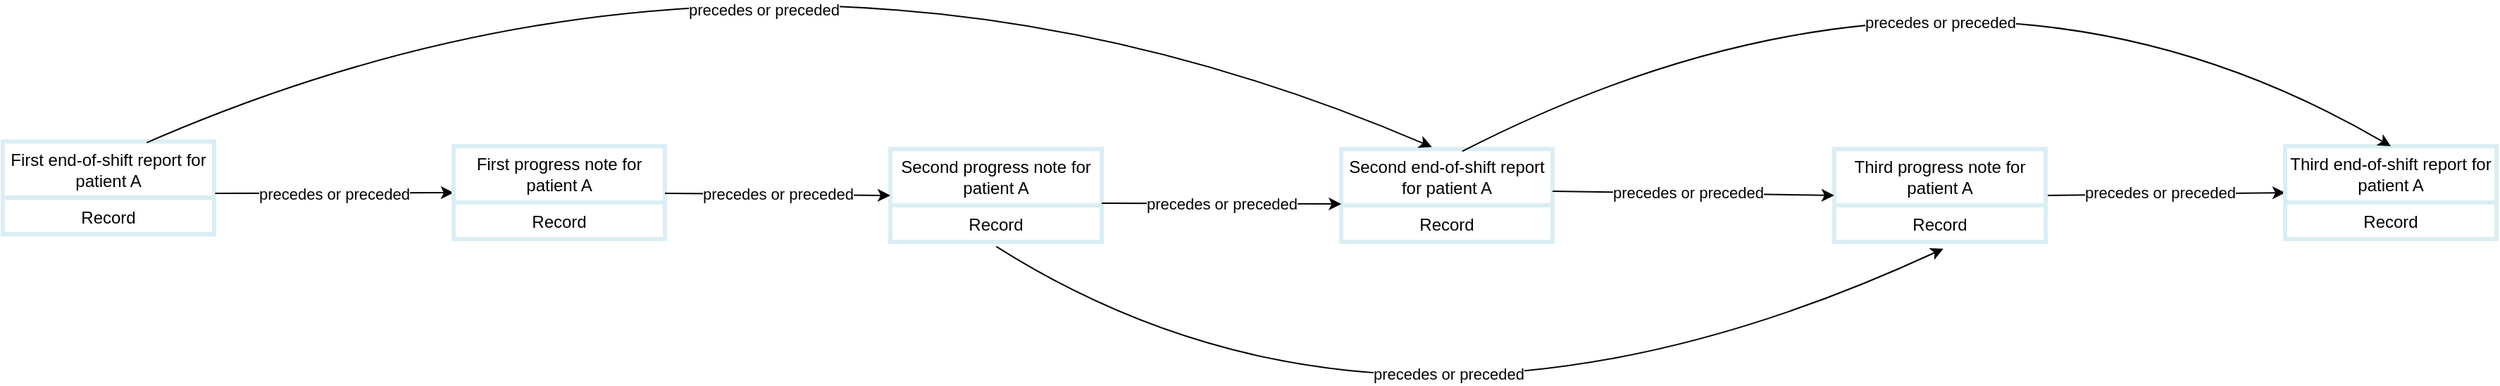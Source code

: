 <mxfile version="26.0.16">
  <diagram name="Page-1" id="3I6mRa5P5nZsIQNZ7VRq">
    <mxGraphModel dx="1596" dy="1020" grid="1" gridSize="10" guides="1" tooltips="1" connect="1" arrows="1" fold="1" page="1" pageScale="1" pageWidth="4681" pageHeight="3300" math="0" shadow="0">
      <root>
        <mxCell id="0" />
        <mxCell id="1" parent="0" />
        <mxCell id="i-SSKv4laA4iEFBlzxF1-1" value="First end-of-shift report for patient A" style="swimlane;fontStyle=0;childLayout=stackLayout;horizontal=1;startSize=40;strokeColor=#DAEEF3;strokeWidth=3;fillColor=none;horizontalStack=0;resizeParent=1;resizeParentMax=0;resizeLast=0;collapsible=1;marginBottom=0;whiteSpace=wrap;html=1;labelPadding=0;" parent="1" vertex="1">
          <mxGeometry x="130" y="434.58" width="150" height="66" as="geometry" />
        </mxCell>
        <mxCell id="i-SSKv4laA4iEFBlzxF1-2" value="Record" style="text;strokeColor=#DAEEF3;strokeWidth=3;fillColor=none;align=center;verticalAlign=top;spacingLeft=4;spacingRight=4;overflow=hidden;rotatable=0;points=[[0,0.5],[1,0.5]];portConstraint=eastwest;whiteSpace=wrap;html=1;" parent="i-SSKv4laA4iEFBlzxF1-1" vertex="1">
          <mxGeometry y="40" width="150" height="26" as="geometry" />
        </mxCell>
        <mxCell id="i-SSKv4laA4iEFBlzxF1-3" value="" style="endArrow=classic;html=1;rounded=0;entryX=0;entryY=0.5;entryDx=0;entryDy=0;exitX=1.005;exitY=0.56;exitDx=0;exitDy=0;exitPerimeter=0;" parent="1" source="i-SSKv4laA4iEFBlzxF1-1" target="vCd1ojvnbuHwF5kZcieS-1" edge="1">
          <mxGeometry relative="1" as="geometry">
            <mxPoint x="530" y="475.5" as="sourcePoint" />
            <mxPoint x="710" y="476" as="targetPoint" />
          </mxGeometry>
        </mxCell>
        <mxCell id="i-SSKv4laA4iEFBlzxF1-4" value="precedes or preceded" style="edgeLabel;resizable=0;html=1;;align=center;verticalAlign=middle;" parent="i-SSKv4laA4iEFBlzxF1-3" connectable="0" vertex="1">
          <mxGeometry relative="1" as="geometry" />
        </mxCell>
        <mxCell id="i-SSKv4laA4iEFBlzxF1-9" value="" style="endArrow=classic;html=1;rounded=0;entryX=0;entryY=0.5;entryDx=0;entryDy=0;exitX=1;exitY=0.5;exitDx=0;exitDy=0;entryPerimeter=0;" parent="1" source="vCd1ojvnbuHwF5kZcieS-10" target="urL7mEImCn63v73o6za4-4" edge="1">
          <mxGeometry relative="1" as="geometry">
            <mxPoint x="1140" y="477.5" as="sourcePoint" />
            <mxPoint x="1311.82" y="478.988" as="targetPoint" />
          </mxGeometry>
        </mxCell>
        <mxCell id="i-SSKv4laA4iEFBlzxF1-10" value="precedes or preceded" style="edgeLabel;resizable=0;html=1;;align=center;verticalAlign=middle;" parent="i-SSKv4laA4iEFBlzxF1-9" connectable="0" vertex="1">
          <mxGeometry relative="1" as="geometry">
            <mxPoint x="-4" y="-1" as="offset" />
          </mxGeometry>
        </mxCell>
        <mxCell id="urL7mEImCn63v73o6za4-2" value="Second end-of-shift report for patient A" style="swimlane;fontStyle=0;childLayout=stackLayout;horizontal=1;startSize=40;strokeColor=#DAEEF3;strokeWidth=3;fillColor=none;horizontalStack=0;resizeParent=1;resizeParentMax=0;resizeLast=0;collapsible=1;marginBottom=0;whiteSpace=wrap;html=1;labelPadding=0;" parent="1" vertex="1">
          <mxGeometry x="1080" y="440" width="150" height="66" as="geometry" />
        </mxCell>
        <mxCell id="urL7mEImCn63v73o6za4-3" value="Record" style="text;strokeColor=#DAEEF3;strokeWidth=3;fillColor=none;align=center;verticalAlign=top;spacingLeft=4;spacingRight=4;overflow=hidden;rotatable=0;points=[[0,0.5],[1,0.5]];portConstraint=eastwest;whiteSpace=wrap;html=1;" parent="urL7mEImCn63v73o6za4-2" vertex="1">
          <mxGeometry y="40" width="150" height="26" as="geometry" />
        </mxCell>
        <mxCell id="urL7mEImCn63v73o6za4-4" value="Third end-of-shift report for patient A" style="swimlane;fontStyle=0;childLayout=stackLayout;horizontal=1;startSize=40;strokeColor=#DAEEF3;strokeWidth=3;fillColor=none;horizontalStack=0;resizeParent=1;resizeParentMax=0;resizeLast=0;collapsible=1;marginBottom=0;whiteSpace=wrap;html=1;labelPadding=0;" parent="1" vertex="1">
          <mxGeometry x="1750" y="438" width="150" height="66" as="geometry" />
        </mxCell>
        <mxCell id="urL7mEImCn63v73o6za4-5" value="Record" style="text;strokeColor=#DAEEF3;strokeWidth=3;fillColor=none;align=center;verticalAlign=top;spacingLeft=4;spacingRight=4;overflow=hidden;rotatable=0;points=[[0,0.5],[1,0.5]];portConstraint=eastwest;whiteSpace=wrap;html=1;" parent="urL7mEImCn63v73o6za4-4" vertex="1">
          <mxGeometry y="40" width="150" height="26" as="geometry" />
        </mxCell>
        <mxCell id="vCd1ojvnbuHwF5kZcieS-1" value="First progress note for patient A" style="swimlane;fontStyle=0;childLayout=stackLayout;horizontal=1;startSize=40;strokeColor=#DAEEF3;strokeWidth=3;fillColor=none;horizontalStack=0;resizeParent=1;resizeParentMax=0;resizeLast=0;collapsible=1;marginBottom=0;whiteSpace=wrap;html=1;labelPadding=0;" vertex="1" parent="1">
          <mxGeometry x="450" y="438" width="150" height="66" as="geometry" />
        </mxCell>
        <mxCell id="vCd1ojvnbuHwF5kZcieS-2" value="Record" style="text;strokeColor=#DAEEF3;strokeWidth=3;fillColor=none;align=center;verticalAlign=top;spacingLeft=4;spacingRight=4;overflow=hidden;rotatable=0;points=[[0,0.5],[1,0.5]];portConstraint=eastwest;whiteSpace=wrap;html=1;" vertex="1" parent="vCd1ojvnbuHwF5kZcieS-1">
          <mxGeometry y="40" width="150" height="26" as="geometry" />
        </mxCell>
        <mxCell id="vCd1ojvnbuHwF5kZcieS-3" value="Second progress note for patient A" style="swimlane;fontStyle=0;childLayout=stackLayout;horizontal=1;startSize=40;strokeColor=#DAEEF3;strokeWidth=3;fillColor=none;horizontalStack=0;resizeParent=1;resizeParentMax=0;resizeLast=0;collapsible=1;marginBottom=0;whiteSpace=wrap;html=1;labelPadding=0;" vertex="1" parent="1">
          <mxGeometry x="760" y="440" width="150" height="66" as="geometry" />
        </mxCell>
        <mxCell id="vCd1ojvnbuHwF5kZcieS-4" value="Record" style="text;strokeColor=#DAEEF3;strokeWidth=3;fillColor=none;align=center;verticalAlign=top;spacingLeft=4;spacingRight=4;overflow=hidden;rotatable=0;points=[[0,0.5],[1,0.5]];portConstraint=eastwest;whiteSpace=wrap;html=1;" vertex="1" parent="vCd1ojvnbuHwF5kZcieS-3">
          <mxGeometry y="40" width="150" height="26" as="geometry" />
        </mxCell>
        <mxCell id="vCd1ojvnbuHwF5kZcieS-5" value="" style="endArrow=classic;html=1;rounded=0;entryX=0;entryY=0.5;entryDx=0;entryDy=0;exitX=1.005;exitY=0.56;exitDx=0;exitDy=0;exitPerimeter=0;" edge="1" parent="1" target="vCd1ojvnbuHwF5kZcieS-3">
          <mxGeometry relative="1" as="geometry">
            <mxPoint x="600" y="471.44" as="sourcePoint" />
            <mxPoint x="769" y="470.44" as="targetPoint" />
          </mxGeometry>
        </mxCell>
        <mxCell id="vCd1ojvnbuHwF5kZcieS-6" value="precedes or preceded" style="edgeLabel;resizable=0;html=1;;align=center;verticalAlign=middle;" connectable="0" vertex="1" parent="vCd1ojvnbuHwF5kZcieS-5">
          <mxGeometry relative="1" as="geometry" />
        </mxCell>
        <mxCell id="vCd1ojvnbuHwF5kZcieS-8" value="" style="endArrow=classic;html=1;rounded=0;entryX=0.001;entryY=0.592;entryDx=0;entryDy=0;exitX=1.005;exitY=0.56;exitDx=0;exitDy=0;exitPerimeter=0;entryPerimeter=0;" edge="1" parent="1" target="urL7mEImCn63v73o6za4-2">
          <mxGeometry relative="1" as="geometry">
            <mxPoint x="910" y="478.44" as="sourcePoint" />
            <mxPoint x="1070" y="480.0" as="targetPoint" />
          </mxGeometry>
        </mxCell>
        <mxCell id="vCd1ojvnbuHwF5kZcieS-9" value="precedes or preceded" style="edgeLabel;resizable=0;html=1;;align=center;verticalAlign=middle;" connectable="0" vertex="1" parent="vCd1ojvnbuHwF5kZcieS-8">
          <mxGeometry relative="1" as="geometry" />
        </mxCell>
        <mxCell id="vCd1ojvnbuHwF5kZcieS-10" value="Third&amp;nbsp;&lt;span style=&quot;background-color: transparent;&quot;&gt;progress note for patient A&lt;/span&gt;" style="swimlane;fontStyle=0;childLayout=stackLayout;horizontal=1;startSize=40;strokeColor=#DAEEF3;strokeWidth=3;fillColor=none;horizontalStack=0;resizeParent=1;resizeParentMax=0;resizeLast=0;collapsible=1;marginBottom=0;whiteSpace=wrap;html=1;labelPadding=0;" vertex="1" parent="1">
          <mxGeometry x="1430" y="440" width="150" height="66" as="geometry" />
        </mxCell>
        <mxCell id="vCd1ojvnbuHwF5kZcieS-11" value="Record" style="text;strokeColor=#DAEEF3;strokeWidth=3;fillColor=none;align=center;verticalAlign=top;spacingLeft=4;spacingRight=4;overflow=hidden;rotatable=0;points=[[0,0.5],[1,0.5]];portConstraint=eastwest;whiteSpace=wrap;html=1;" vertex="1" parent="vCd1ojvnbuHwF5kZcieS-10">
          <mxGeometry y="40" width="150" height="26" as="geometry" />
        </mxCell>
        <mxCell id="vCd1ojvnbuHwF5kZcieS-12" value="" style="endArrow=classic;html=1;rounded=0;entryX=0;entryY=0.5;entryDx=0;entryDy=0;exitX=1.012;exitY=-0.13;exitDx=0;exitDy=0;exitPerimeter=0;" edge="1" parent="1" target="vCd1ojvnbuHwF5kZcieS-10">
          <mxGeometry relative="1" as="geometry">
            <mxPoint x="1230" y="470" as="sourcePoint" />
            <mxPoint x="1440" y="508.42" as="targetPoint" />
          </mxGeometry>
        </mxCell>
        <mxCell id="vCd1ojvnbuHwF5kZcieS-13" value="precedes or preceded" style="edgeLabel;resizable=0;html=1;;align=center;verticalAlign=middle;" connectable="0" vertex="1" parent="vCd1ojvnbuHwF5kZcieS-12">
          <mxGeometry relative="1" as="geometry">
            <mxPoint x="-4" y="-1" as="offset" />
          </mxGeometry>
        </mxCell>
        <mxCell id="vCd1ojvnbuHwF5kZcieS-14" value="" style="endArrow=classic;html=1;rounded=0;exitX=0.681;exitY=0.013;exitDx=0;exitDy=0;exitPerimeter=0;curved=1;entryX=0.429;entryY=-0.022;entryDx=0;entryDy=0;entryPerimeter=0;" edge="1" parent="1" source="i-SSKv4laA4iEFBlzxF1-1" target="urL7mEImCn63v73o6za4-2">
          <mxGeometry relative="1" as="geometry">
            <mxPoint x="530" y="331" as="sourcePoint" />
            <mxPoint x="1120" y="380" as="targetPoint" />
            <Array as="points">
              <mxPoint x="680" y="240" />
            </Array>
          </mxGeometry>
        </mxCell>
        <mxCell id="vCd1ojvnbuHwF5kZcieS-15" value="precedes or preceded" style="edgeLabel;resizable=0;html=1;;align=center;verticalAlign=middle;" connectable="0" vertex="1" parent="vCd1ojvnbuHwF5kZcieS-14">
          <mxGeometry relative="1" as="geometry">
            <mxPoint x="-18" y="97" as="offset" />
          </mxGeometry>
        </mxCell>
        <mxCell id="vCd1ojvnbuHwF5kZcieS-16" value="" style="endArrow=classic;html=1;rounded=0;exitX=0.573;exitY=0.024;exitDx=0;exitDy=0;exitPerimeter=0;curved=1;entryX=0.5;entryY=0;entryDx=0;entryDy=0;" edge="1" parent="1" source="urL7mEImCn63v73o6za4-2" target="urL7mEImCn63v73o6za4-4">
          <mxGeometry relative="1" as="geometry">
            <mxPoint x="1160" y="430.58" as="sourcePoint" />
            <mxPoint x="2072" y="434.58" as="targetPoint" />
            <Array as="points">
              <mxPoint x="1520" y="260" />
            </Array>
          </mxGeometry>
        </mxCell>
        <mxCell id="vCd1ojvnbuHwF5kZcieS-17" value="precedes or preceded" style="edgeLabel;resizable=0;html=1;;align=center;verticalAlign=middle;" connectable="0" vertex="1" parent="vCd1ojvnbuHwF5kZcieS-16">
          <mxGeometry relative="1" as="geometry">
            <mxPoint x="5" y="80" as="offset" />
          </mxGeometry>
        </mxCell>
        <mxCell id="vCd1ojvnbuHwF5kZcieS-18" value="" style="endArrow=classic;html=1;rounded=0;entryX=0.516;entryY=1.186;entryDx=0;entryDy=0;exitX=0.501;exitY=1.127;exitDx=0;exitDy=0;exitPerimeter=0;entryPerimeter=0;curved=1;" edge="1" parent="1" source="vCd1ojvnbuHwF5kZcieS-4" target="vCd1ojvnbuHwF5kZcieS-11">
          <mxGeometry relative="1" as="geometry">
            <mxPoint x="1010" y="650" as="sourcePoint" />
            <mxPoint x="1180" y="650.56" as="targetPoint" />
            <Array as="points">
              <mxPoint x="1120" y="690" />
            </Array>
          </mxGeometry>
        </mxCell>
        <mxCell id="vCd1ojvnbuHwF5kZcieS-19" value="precedes or preceded" style="edgeLabel;resizable=0;html=1;;align=center;verticalAlign=middle;" connectable="0" vertex="1" parent="vCd1ojvnbuHwF5kZcieS-18">
          <mxGeometry relative="1" as="geometry">
            <mxPoint x="-5" y="-71" as="offset" />
          </mxGeometry>
        </mxCell>
      </root>
    </mxGraphModel>
  </diagram>
</mxfile>
